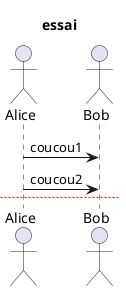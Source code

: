 {
  "sha1": "cnvbf2z1fpu75p76m25ld5zjv5i30kl",
  "insertion": {
    "when": "2024-06-01T09:03:01.776Z",
    "user": "plantuml@gmail.com"
  }
}
@startuml
skinparam sequenceNewpageSeparatorColor red
title essai
actor Alice
actor Bob
Alice -> Bob : coucou1
Alice -> Bob : coucou2
@newpage
Alice -> Bob : coucou3
Alice -> Bob : coucou4
@newpage
Alice -> Bob : coucou5
Alice -> Bob : coucou6
@newpage
Alice -> Bob : coucou7
Alice -> Bob : coucou8
@enduml
